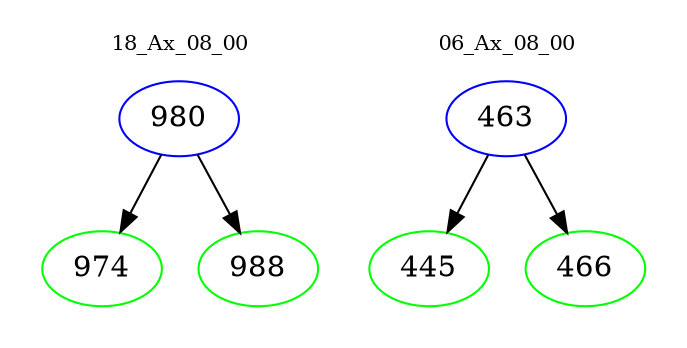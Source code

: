 digraph{
subgraph cluster_0 {
color = white
label = "18_Ax_08_00";
fontsize=10;
T0_980 [label="980", color="blue"]
T0_980 -> T0_974 [color="black"]
T0_974 [label="974", color="green"]
T0_980 -> T0_988 [color="black"]
T0_988 [label="988", color="green"]
}
subgraph cluster_1 {
color = white
label = "06_Ax_08_00";
fontsize=10;
T1_463 [label="463", color="blue"]
T1_463 -> T1_445 [color="black"]
T1_445 [label="445", color="green"]
T1_463 -> T1_466 [color="black"]
T1_466 [label="466", color="green"]
}
}
